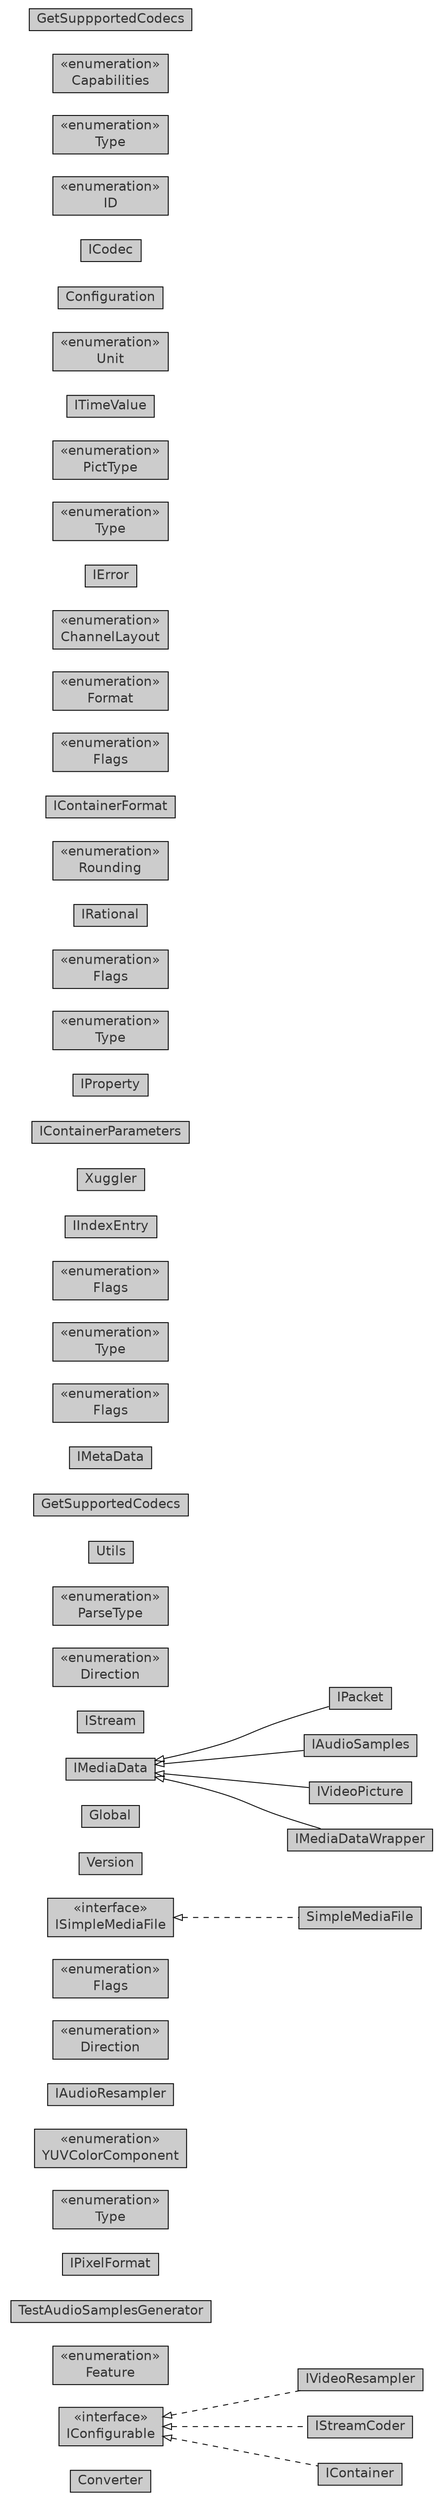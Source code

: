 #!/usr/local/bin/dot
#
# Class diagram 
# Generated by UmlGraph version 4.8 (http://www.spinellis.gr/sw/umlgraph)
#

digraph G {
	edge [fontname="Helvetica",fontsize=10,labelfontname="Helvetica",labelfontsize=10];
	node [fontname="Helvetica",fontsize=10,shape=plaintext];
	rankdir=LR;
	ranksep=1;
	// com.xuggle.xuggler.Converter
	c184 [label=<<table border="0" cellborder="1" cellspacing="0" cellpadding="2" port="p" bgcolor="grey80" href="./Converter.html">
		<tr><td><table border="0" cellspacing="0" cellpadding="1">
			<tr><td> Converter </td></tr>
		</table></td></tr>
		</table>>, fontname="Helvetica", fontcolor="grey20", fontsize=15.0];
	// com.xuggle.xuggler.IVideoResampler
	c185 [label=<<table border="0" cellborder="1" cellspacing="0" cellpadding="2" port="p" bgcolor="grey80" href="./IVideoResampler.html">
		<tr><td><table border="0" cellspacing="0" cellpadding="1">
			<tr><td> IVideoResampler </td></tr>
		</table></td></tr>
		</table>>, fontname="Helvetica", fontcolor="grey20", fontsize=15.0];
	// com.xuggle.xuggler.IVideoResampler.Feature
	c186 [label=<<table border="0" cellborder="1" cellspacing="0" cellpadding="2" port="p" bgcolor="grey80" href="./IVideoResampler.Feature.html">
		<tr><td><table border="0" cellspacing="0" cellpadding="1">
			<tr><td> &laquo;enumeration&raquo; </td></tr>
			<tr><td> Feature </td></tr>
		</table></td></tr>
		</table>>, fontname="Helvetica", fontcolor="grey20", fontsize=15.0];
	// com.xuggle.xuggler.TestAudioSamplesGenerator
	c187 [label=<<table border="0" cellborder="1" cellspacing="0" cellpadding="2" port="p" bgcolor="grey80" href="./TestAudioSamplesGenerator.html">
		<tr><td><table border="0" cellspacing="0" cellpadding="1">
			<tr><td> TestAudioSamplesGenerator </td></tr>
		</table></td></tr>
		</table>>, fontname="Helvetica", fontcolor="grey20", fontsize=15.0];
	// com.xuggle.xuggler.IPixelFormat
	c188 [label=<<table border="0" cellborder="1" cellspacing="0" cellpadding="2" port="p" bgcolor="grey80" href="./IPixelFormat.html">
		<tr><td><table border="0" cellspacing="0" cellpadding="1">
			<tr><td> IPixelFormat </td></tr>
		</table></td></tr>
		</table>>, fontname="Helvetica", fontcolor="grey20", fontsize=15.0];
	// com.xuggle.xuggler.IPixelFormat.Type
	c189 [label=<<table border="0" cellborder="1" cellspacing="0" cellpadding="2" port="p" bgcolor="grey80" href="./IPixelFormat.Type.html">
		<tr><td><table border="0" cellspacing="0" cellpadding="1">
			<tr><td> &laquo;enumeration&raquo; </td></tr>
			<tr><td> Type </td></tr>
		</table></td></tr>
		</table>>, fontname="Helvetica", fontcolor="grey20", fontsize=15.0];
	// com.xuggle.xuggler.IPixelFormat.YUVColorComponent
	c190 [label=<<table border="0" cellborder="1" cellspacing="0" cellpadding="2" port="p" bgcolor="grey80" href="./IPixelFormat.YUVColorComponent.html">
		<tr><td><table border="0" cellspacing="0" cellpadding="1">
			<tr><td> &laquo;enumeration&raquo; </td></tr>
			<tr><td> YUVColorComponent </td></tr>
		</table></td></tr>
		</table>>, fontname="Helvetica", fontcolor="grey20", fontsize=15.0];
	// com.xuggle.xuggler.IAudioResampler
	c191 [label=<<table border="0" cellborder="1" cellspacing="0" cellpadding="2" port="p" bgcolor="grey80" href="./IAudioResampler.html">
		<tr><td><table border="0" cellspacing="0" cellpadding="1">
			<tr><td> IAudioResampler </td></tr>
		</table></td></tr>
		</table>>, fontname="Helvetica", fontcolor="grey20", fontsize=15.0];
	// com.xuggle.xuggler.IStreamCoder
	c192 [label=<<table border="0" cellborder="1" cellspacing="0" cellpadding="2" port="p" bgcolor="grey80" href="./IStreamCoder.html">
		<tr><td><table border="0" cellspacing="0" cellpadding="1">
			<tr><td> IStreamCoder </td></tr>
		</table></td></tr>
		</table>>, fontname="Helvetica", fontcolor="grey20", fontsize=15.0];
	// com.xuggle.xuggler.IStreamCoder.Direction
	c193 [label=<<table border="0" cellborder="1" cellspacing="0" cellpadding="2" port="p" bgcolor="grey80" href="./IStreamCoder.Direction.html">
		<tr><td><table border="0" cellspacing="0" cellpadding="1">
			<tr><td> &laquo;enumeration&raquo; </td></tr>
			<tr><td> Direction </td></tr>
		</table></td></tr>
		</table>>, fontname="Helvetica", fontcolor="grey20", fontsize=15.0];
	// com.xuggle.xuggler.IStreamCoder.Flags
	c194 [label=<<table border="0" cellborder="1" cellspacing="0" cellpadding="2" port="p" bgcolor="grey80" href="./IStreamCoder.Flags.html">
		<tr><td><table border="0" cellspacing="0" cellpadding="1">
			<tr><td> &laquo;enumeration&raquo; </td></tr>
			<tr><td> Flags </td></tr>
		</table></td></tr>
		</table>>, fontname="Helvetica", fontcolor="grey20", fontsize=15.0];
	// com.xuggle.xuggler.SimpleMediaFile
	c195 [label=<<table border="0" cellborder="1" cellspacing="0" cellpadding="2" port="p" bgcolor="grey80" href="./SimpleMediaFile.html">
		<tr><td><table border="0" cellspacing="0" cellpadding="1">
			<tr><td> SimpleMediaFile </td></tr>
		</table></td></tr>
		</table>>, fontname="Helvetica", fontcolor="grey20", fontsize=15.0];
	// com.xuggle.xuggler.Version
	c196 [label=<<table border="0" cellborder="1" cellspacing="0" cellpadding="2" port="p" bgcolor="grey80" href="./Version.html">
		<tr><td><table border="0" cellspacing="0" cellpadding="1">
			<tr><td> Version </td></tr>
		</table></td></tr>
		</table>>, fontname="Helvetica", fontcolor="grey20", fontsize=15.0];
	// com.xuggle.xuggler.Global
	c197 [label=<<table border="0" cellborder="1" cellspacing="0" cellpadding="2" port="p" bgcolor="grey80" href="./Global.html">
		<tr><td><table border="0" cellspacing="0" cellpadding="1">
			<tr><td> Global </td></tr>
		</table></td></tr>
		</table>>, fontname="Helvetica", fontcolor="grey20", fontsize=15.0];
	// com.xuggle.xuggler.IPacket
	c198 [label=<<table border="0" cellborder="1" cellspacing="0" cellpadding="2" port="p" bgcolor="grey80" href="./IPacket.html">
		<tr><td><table border="0" cellspacing="0" cellpadding="1">
			<tr><td> IPacket </td></tr>
		</table></td></tr>
		</table>>, fontname="Helvetica", fontcolor="grey20", fontsize=15.0];
	// com.xuggle.xuggler.IMediaData
	c199 [label=<<table border="0" cellborder="1" cellspacing="0" cellpadding="2" port="p" bgcolor="grey80" href="./IMediaData.html">
		<tr><td><table border="0" cellspacing="0" cellpadding="1">
			<tr><td> IMediaData </td></tr>
		</table></td></tr>
		</table>>, fontname="Helvetica", fontcolor="grey20", fontsize=15.0];
	// com.xuggle.xuggler.IStream
	c200 [label=<<table border="0" cellborder="1" cellspacing="0" cellpadding="2" port="p" bgcolor="grey80" href="./IStream.html">
		<tr><td><table border="0" cellspacing="0" cellpadding="1">
			<tr><td> IStream </td></tr>
		</table></td></tr>
		</table>>, fontname="Helvetica", fontcolor="grey20", fontsize=15.0];
	// com.xuggle.xuggler.IStream.Direction
	c201 [label=<<table border="0" cellborder="1" cellspacing="0" cellpadding="2" port="p" bgcolor="grey80" href="./IStream.Direction.html">
		<tr><td><table border="0" cellspacing="0" cellpadding="1">
			<tr><td> &laquo;enumeration&raquo; </td></tr>
			<tr><td> Direction </td></tr>
		</table></td></tr>
		</table>>, fontname="Helvetica", fontcolor="grey20", fontsize=15.0];
	// com.xuggle.xuggler.IStream.ParseType
	c202 [label=<<table border="0" cellborder="1" cellspacing="0" cellpadding="2" port="p" bgcolor="grey80" href="./IStream.ParseType.html">
		<tr><td><table border="0" cellspacing="0" cellpadding="1">
			<tr><td> &laquo;enumeration&raquo; </td></tr>
			<tr><td> ParseType </td></tr>
		</table></td></tr>
		</table>>, fontname="Helvetica", fontcolor="grey20", fontsize=15.0];
	// com.xuggle.xuggler.Utils
	c203 [label=<<table border="0" cellborder="1" cellspacing="0" cellpadding="2" port="p" bgcolor="grey80" href="./Utils.html">
		<tr><td><table border="0" cellspacing="0" cellpadding="1">
			<tr><td> Utils </td></tr>
		</table></td></tr>
		</table>>, fontname="Helvetica", fontcolor="grey20", fontsize=15.0];
	// com.xuggle.xuggler.GetSupportedCodecs
	c204 [label=<<table border="0" cellborder="1" cellspacing="0" cellpadding="2" port="p" bgcolor="grey80" href="./GetSupportedCodecs.html">
		<tr><td><table border="0" cellspacing="0" cellpadding="1">
			<tr><td> GetSupportedCodecs </td></tr>
		</table></td></tr>
		</table>>, fontname="Helvetica", fontcolor="grey20", fontsize=15.0];
	// com.xuggle.xuggler.IMetaData
	c205 [label=<<table border="0" cellborder="1" cellspacing="0" cellpadding="2" port="p" bgcolor="grey80" href="./IMetaData.html">
		<tr><td><table border="0" cellspacing="0" cellpadding="1">
			<tr><td> IMetaData </td></tr>
		</table></td></tr>
		</table>>, fontname="Helvetica", fontcolor="grey20", fontsize=15.0];
	// com.xuggle.xuggler.IMetaData.Flags
	c206 [label=<<table border="0" cellborder="1" cellspacing="0" cellpadding="2" port="p" bgcolor="grey80" href="./IMetaData.Flags.html">
		<tr><td><table border="0" cellspacing="0" cellpadding="1">
			<tr><td> &laquo;enumeration&raquo; </td></tr>
			<tr><td> Flags </td></tr>
		</table></td></tr>
		</table>>, fontname="Helvetica", fontcolor="grey20", fontsize=15.0];
	// com.xuggle.xuggler.IContainer
	c207 [label=<<table border="0" cellborder="1" cellspacing="0" cellpadding="2" port="p" bgcolor="grey80" href="./IContainer.html">
		<tr><td><table border="0" cellspacing="0" cellpadding="1">
			<tr><td> IContainer </td></tr>
		</table></td></tr>
		</table>>, fontname="Helvetica", fontcolor="grey20", fontsize=15.0];
	// com.xuggle.xuggler.IContainer.Type
	c208 [label=<<table border="0" cellborder="1" cellspacing="0" cellpadding="2" port="p" bgcolor="grey80" href="./IContainer.Type.html">
		<tr><td><table border="0" cellspacing="0" cellpadding="1">
			<tr><td> &laquo;enumeration&raquo; </td></tr>
			<tr><td> Type </td></tr>
		</table></td></tr>
		</table>>, fontname="Helvetica", fontcolor="grey20", fontsize=15.0];
	// com.xuggle.xuggler.IContainer.Flags
	c209 [label=<<table border="0" cellborder="1" cellspacing="0" cellpadding="2" port="p" bgcolor="grey80" href="./IContainer.Flags.html">
		<tr><td><table border="0" cellspacing="0" cellpadding="1">
			<tr><td> &laquo;enumeration&raquo; </td></tr>
			<tr><td> Flags </td></tr>
		</table></td></tr>
		</table>>, fontname="Helvetica", fontcolor="grey20", fontsize=15.0];
	// com.xuggle.xuggler.IIndexEntry
	c210 [label=<<table border="0" cellborder="1" cellspacing="0" cellpadding="2" port="p" bgcolor="grey80" href="./IIndexEntry.html">
		<tr><td><table border="0" cellspacing="0" cellpadding="1">
			<tr><td> IIndexEntry </td></tr>
		</table></td></tr>
		</table>>, fontname="Helvetica", fontcolor="grey20", fontsize=15.0];
	// com.xuggle.xuggler.IConfigurable
	c211 [label=<<table border="0" cellborder="1" cellspacing="0" cellpadding="2" port="p" bgcolor="grey80" href="./IConfigurable.html">
		<tr><td><table border="0" cellspacing="0" cellpadding="1">
			<tr><td> &laquo;interface&raquo; </td></tr>
			<tr><td> IConfigurable </td></tr>
		</table></td></tr>
		</table>>, fontname="Helvetica", fontcolor="grey20", fontsize=15.0];
	// com.xuggle.xuggler.Xuggler
	c212 [label=<<table border="0" cellborder="1" cellspacing="0" cellpadding="2" port="p" bgcolor="grey80" href="./Xuggler.html">
		<tr><td><table border="0" cellspacing="0" cellpadding="1">
			<tr><td> Xuggler </td></tr>
		</table></td></tr>
		</table>>, fontname="Helvetica", fontcolor="grey20", fontsize=15.0];
	// com.xuggle.xuggler.IContainerParameters
	c213 [label=<<table border="0" cellborder="1" cellspacing="0" cellpadding="2" port="p" bgcolor="grey80" href="./IContainerParameters.html">
		<tr><td><table border="0" cellspacing="0" cellpadding="1">
			<tr><td> IContainerParameters </td></tr>
		</table></td></tr>
		</table>>, fontname="Helvetica", fontcolor="grey20", fontsize=15.0];
	// com.xuggle.xuggler.IProperty
	c214 [label=<<table border="0" cellborder="1" cellspacing="0" cellpadding="2" port="p" bgcolor="grey80" href="./IProperty.html">
		<tr><td><table border="0" cellspacing="0" cellpadding="1">
			<tr><td> IProperty </td></tr>
		</table></td></tr>
		</table>>, fontname="Helvetica", fontcolor="grey20", fontsize=15.0];
	// com.xuggle.xuggler.IProperty.Type
	c215 [label=<<table border="0" cellborder="1" cellspacing="0" cellpadding="2" port="p" bgcolor="grey80" href="./IProperty.Type.html">
		<tr><td><table border="0" cellspacing="0" cellpadding="1">
			<tr><td> &laquo;enumeration&raquo; </td></tr>
			<tr><td> Type </td></tr>
		</table></td></tr>
		</table>>, fontname="Helvetica", fontcolor="grey20", fontsize=15.0];
	// com.xuggle.xuggler.IProperty.Flags
	c216 [label=<<table border="0" cellborder="1" cellspacing="0" cellpadding="2" port="p" bgcolor="grey80" href="./IProperty.Flags.html">
		<tr><td><table border="0" cellspacing="0" cellpadding="1">
			<tr><td> &laquo;enumeration&raquo; </td></tr>
			<tr><td> Flags </td></tr>
		</table></td></tr>
		</table>>, fontname="Helvetica", fontcolor="grey20", fontsize=15.0];
	// com.xuggle.xuggler.IRational
	c217 [label=<<table border="0" cellborder="1" cellspacing="0" cellpadding="2" port="p" bgcolor="grey80" href="./IRational.html">
		<tr><td><table border="0" cellspacing="0" cellpadding="1">
			<tr><td> IRational </td></tr>
		</table></td></tr>
		</table>>, fontname="Helvetica", fontcolor="grey20", fontsize=15.0];
	// com.xuggle.xuggler.IRational.Rounding
	c218 [label=<<table border="0" cellborder="1" cellspacing="0" cellpadding="2" port="p" bgcolor="grey80" href="./IRational.Rounding.html">
		<tr><td><table border="0" cellspacing="0" cellpadding="1">
			<tr><td> &laquo;enumeration&raquo; </td></tr>
			<tr><td> Rounding </td></tr>
		</table></td></tr>
		</table>>, fontname="Helvetica", fontcolor="grey20", fontsize=15.0];
	// com.xuggle.xuggler.IContainerFormat
	c219 [label=<<table border="0" cellborder="1" cellspacing="0" cellpadding="2" port="p" bgcolor="grey80" href="./IContainerFormat.html">
		<tr><td><table border="0" cellspacing="0" cellpadding="1">
			<tr><td> IContainerFormat </td></tr>
		</table></td></tr>
		</table>>, fontname="Helvetica", fontcolor="grey20", fontsize=15.0];
	// com.xuggle.xuggler.IContainerFormat.Flags
	c220 [label=<<table border="0" cellborder="1" cellspacing="0" cellpadding="2" port="p" bgcolor="grey80" href="./IContainerFormat.Flags.html">
		<tr><td><table border="0" cellspacing="0" cellpadding="1">
			<tr><td> &laquo;enumeration&raquo; </td></tr>
			<tr><td> Flags </td></tr>
		</table></td></tr>
		</table>>, fontname="Helvetica", fontcolor="grey20", fontsize=15.0];
	// com.xuggle.xuggler.IAudioSamples
	c221 [label=<<table border="0" cellborder="1" cellspacing="0" cellpadding="2" port="p" bgcolor="grey80" href="./IAudioSamples.html">
		<tr><td><table border="0" cellspacing="0" cellpadding="1">
			<tr><td> IAudioSamples </td></tr>
		</table></td></tr>
		</table>>, fontname="Helvetica", fontcolor="grey20", fontsize=15.0];
	// com.xuggle.xuggler.IAudioSamples.Format
	c222 [label=<<table border="0" cellborder="1" cellspacing="0" cellpadding="2" port="p" bgcolor="grey80" href="./IAudioSamples.Format.html">
		<tr><td><table border="0" cellspacing="0" cellpadding="1">
			<tr><td> &laquo;enumeration&raquo; </td></tr>
			<tr><td> Format </td></tr>
		</table></td></tr>
		</table>>, fontname="Helvetica", fontcolor="grey20", fontsize=15.0];
	// com.xuggle.xuggler.IAudioSamples.ChannelLayout
	c223 [label=<<table border="0" cellborder="1" cellspacing="0" cellpadding="2" port="p" bgcolor="grey80" href="./IAudioSamples.ChannelLayout.html">
		<tr><td><table border="0" cellspacing="0" cellpadding="1">
			<tr><td> &laquo;enumeration&raquo; </td></tr>
			<tr><td> ChannelLayout </td></tr>
		</table></td></tr>
		</table>>, fontname="Helvetica", fontcolor="grey20", fontsize=15.0];
	// com.xuggle.xuggler.ISimpleMediaFile
	c224 [label=<<table border="0" cellborder="1" cellspacing="0" cellpadding="2" port="p" bgcolor="grey80" href="./ISimpleMediaFile.html">
		<tr><td><table border="0" cellspacing="0" cellpadding="1">
			<tr><td> &laquo;interface&raquo; </td></tr>
			<tr><td> ISimpleMediaFile </td></tr>
		</table></td></tr>
		</table>>, fontname="Helvetica", fontcolor="grey20", fontsize=15.0];
	// com.xuggle.xuggler.IError
	c225 [label=<<table border="0" cellborder="1" cellspacing="0" cellpadding="2" port="p" bgcolor="grey80" href="./IError.html">
		<tr><td><table border="0" cellspacing="0" cellpadding="1">
			<tr><td> IError </td></tr>
		</table></td></tr>
		</table>>, fontname="Helvetica", fontcolor="grey20", fontsize=15.0];
	// com.xuggle.xuggler.IError.Type
	c226 [label=<<table border="0" cellborder="1" cellspacing="0" cellpadding="2" port="p" bgcolor="grey80" href="./IError.Type.html">
		<tr><td><table border="0" cellspacing="0" cellpadding="1">
			<tr><td> &laquo;enumeration&raquo; </td></tr>
			<tr><td> Type </td></tr>
		</table></td></tr>
		</table>>, fontname="Helvetica", fontcolor="grey20", fontsize=15.0];
	// com.xuggle.xuggler.IVideoPicture
	c227 [label=<<table border="0" cellborder="1" cellspacing="0" cellpadding="2" port="p" bgcolor="grey80" href="./IVideoPicture.html">
		<tr><td><table border="0" cellspacing="0" cellpadding="1">
			<tr><td> IVideoPicture </td></tr>
		</table></td></tr>
		</table>>, fontname="Helvetica", fontcolor="grey20", fontsize=15.0];
	// com.xuggle.xuggler.IVideoPicture.PictType
	c228 [label=<<table border="0" cellborder="1" cellspacing="0" cellpadding="2" port="p" bgcolor="grey80" href="./IVideoPicture.PictType.html">
		<tr><td><table border="0" cellspacing="0" cellpadding="1">
			<tr><td> &laquo;enumeration&raquo; </td></tr>
			<tr><td> PictType </td></tr>
		</table></td></tr>
		</table>>, fontname="Helvetica", fontcolor="grey20", fontsize=15.0];
	// com.xuggle.xuggler.IMediaDataWrapper
	c229 [label=<<table border="0" cellborder="1" cellspacing="0" cellpadding="2" port="p" bgcolor="grey80" href="./IMediaDataWrapper.html">
		<tr><td><table border="0" cellspacing="0" cellpadding="1">
			<tr><td> IMediaDataWrapper </td></tr>
		</table></td></tr>
		</table>>, fontname="Helvetica", fontcolor="grey20", fontsize=15.0];
	// com.xuggle.xuggler.ITimeValue
	c230 [label=<<table border="0" cellborder="1" cellspacing="0" cellpadding="2" port="p" bgcolor="grey80" href="./ITimeValue.html">
		<tr><td><table border="0" cellspacing="0" cellpadding="1">
			<tr><td> ITimeValue </td></tr>
		</table></td></tr>
		</table>>, fontname="Helvetica", fontcolor="grey20", fontsize=15.0];
	// com.xuggle.xuggler.ITimeValue.Unit
	c231 [label=<<table border="0" cellborder="1" cellspacing="0" cellpadding="2" port="p" bgcolor="grey80" href="./ITimeValue.Unit.html">
		<tr><td><table border="0" cellspacing="0" cellpadding="1">
			<tr><td> &laquo;enumeration&raquo; </td></tr>
			<tr><td> Unit </td></tr>
		</table></td></tr>
		</table>>, fontname="Helvetica", fontcolor="grey20", fontsize=15.0];
	// com.xuggle.xuggler.Configuration
	c232 [label=<<table border="0" cellborder="1" cellspacing="0" cellpadding="2" port="p" bgcolor="grey80" href="./Configuration.html">
		<tr><td><table border="0" cellspacing="0" cellpadding="1">
			<tr><td> Configuration </td></tr>
		</table></td></tr>
		</table>>, fontname="Helvetica", fontcolor="grey20", fontsize=15.0];
	// com.xuggle.xuggler.ICodec
	c233 [label=<<table border="0" cellborder="1" cellspacing="0" cellpadding="2" port="p" bgcolor="grey80" href="./ICodec.html">
		<tr><td><table border="0" cellspacing="0" cellpadding="1">
			<tr><td> ICodec </td></tr>
		</table></td></tr>
		</table>>, fontname="Helvetica", fontcolor="grey20", fontsize=15.0];
	// com.xuggle.xuggler.ICodec.ID
	c234 [label=<<table border="0" cellborder="1" cellspacing="0" cellpadding="2" port="p" bgcolor="grey80" href="./ICodec.ID.html">
		<tr><td><table border="0" cellspacing="0" cellpadding="1">
			<tr><td> &laquo;enumeration&raquo; </td></tr>
			<tr><td> ID </td></tr>
		</table></td></tr>
		</table>>, fontname="Helvetica", fontcolor="grey20", fontsize=15.0];
	// com.xuggle.xuggler.ICodec.Type
	c235 [label=<<table border="0" cellborder="1" cellspacing="0" cellpadding="2" port="p" bgcolor="grey80" href="./ICodec.Type.html">
		<tr><td><table border="0" cellspacing="0" cellpadding="1">
			<tr><td> &laquo;enumeration&raquo; </td></tr>
			<tr><td> Type </td></tr>
		</table></td></tr>
		</table>>, fontname="Helvetica", fontcolor="grey20", fontsize=15.0];
	// com.xuggle.xuggler.ICodec.Capabilities
	c236 [label=<<table border="0" cellborder="1" cellspacing="0" cellpadding="2" port="p" bgcolor="grey80" href="./ICodec.Capabilities.html">
		<tr><td><table border="0" cellspacing="0" cellpadding="1">
			<tr><td> &laquo;enumeration&raquo; </td></tr>
			<tr><td> Capabilities </td></tr>
		</table></td></tr>
		</table>>, fontname="Helvetica", fontcolor="grey20", fontsize=15.0];
	// com.xuggle.xuggler.GetSuppportedCodecs
	c237 [label=<<table border="0" cellborder="1" cellspacing="0" cellpadding="2" port="p" bgcolor="grey80" href="./GetSuppportedCodecs.html">
		<tr><td><table border="0" cellspacing="0" cellpadding="1">
			<tr><td> GetSuppportedCodecs </td></tr>
		</table></td></tr>
		</table>>, fontname="Helvetica", fontcolor="grey20", fontsize=15.0];
	//com.xuggle.xuggler.IVideoResampler implements com.xuggle.xuggler.IConfigurable
	c211:p -> c185:p [dir=back,arrowtail=empty,style=dashed];
	//com.xuggle.xuggler.IStreamCoder implements com.xuggle.xuggler.IConfigurable
	c211:p -> c192:p [dir=back,arrowtail=empty,style=dashed];
	//com.xuggle.xuggler.SimpleMediaFile implements com.xuggle.xuggler.ISimpleMediaFile
	c224:p -> c195:p [dir=back,arrowtail=empty,style=dashed];
	//com.xuggle.xuggler.IPacket extends com.xuggle.xuggler.IMediaData
	c199:p -> c198:p [dir=back,arrowtail=empty];
	//com.xuggle.xuggler.IContainer implements com.xuggle.xuggler.IConfigurable
	c211:p -> c207:p [dir=back,arrowtail=empty,style=dashed];
	//com.xuggle.xuggler.IAudioSamples extends com.xuggle.xuggler.IMediaData
	c199:p -> c221:p [dir=back,arrowtail=empty];
	//com.xuggle.xuggler.IVideoPicture extends com.xuggle.xuggler.IMediaData
	c199:p -> c227:p [dir=back,arrowtail=empty];
	//com.xuggle.xuggler.IMediaDataWrapper extends com.xuggle.xuggler.IMediaData
	c199:p -> c229:p [dir=back,arrowtail=empty];
}

